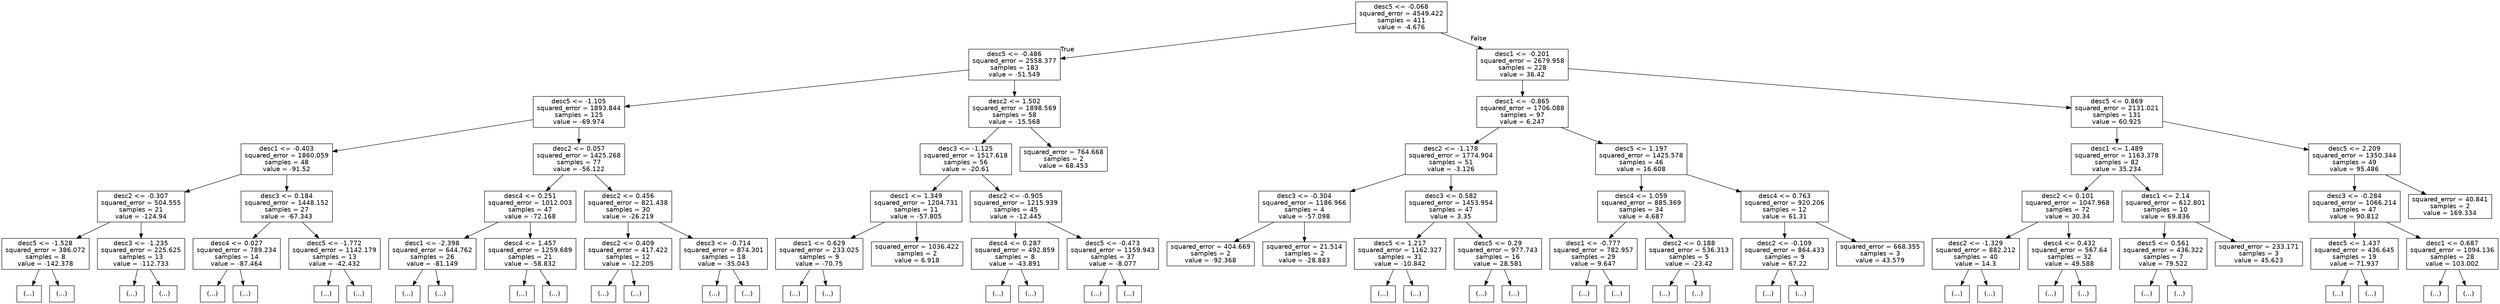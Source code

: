 digraph Tree {
node [shape=box, fontname="helvetica"] ;
edge [fontname="helvetica"] ;
0 [label="desc5 <= -0.068\nsquared_error = 4549.422\nsamples = 411\nvalue = -4.676"] ;
1 [label="desc5 <= -0.486\nsquared_error = 2558.377\nsamples = 183\nvalue = -51.549"] ;
0 -> 1 [labeldistance=2.5, labelangle=45, headlabel="True"] ;
2 [label="desc5 <= -1.105\nsquared_error = 1893.844\nsamples = 125\nvalue = -69.974"] ;
1 -> 2 ;
3 [label="desc1 <= -0.403\nsquared_error = 1860.059\nsamples = 48\nvalue = -91.52"] ;
2 -> 3 ;
4 [label="desc2 <= -0.307\nsquared_error = 504.555\nsamples = 21\nvalue = -124.94"] ;
3 -> 4 ;
5 [label="desc5 <= -1.528\nsquared_error = 386.072\nsamples = 8\nvalue = -142.378"] ;
4 -> 5 ;
6 [label="(...)"] ;
5 -> 6 ;
9 [label="(...)"] ;
5 -> 9 ;
12 [label="desc3 <= -1.235\nsquared_error = 225.625\nsamples = 13\nvalue = -112.733"] ;
4 -> 12 ;
13 [label="(...)"] ;
12 -> 13 ;
14 [label="(...)"] ;
12 -> 14 ;
21 [label="desc3 <= 0.184\nsquared_error = 1448.152\nsamples = 27\nvalue = -67.343"] ;
3 -> 21 ;
22 [label="desc4 <= 0.027\nsquared_error = 789.234\nsamples = 14\nvalue = -87.464"] ;
21 -> 22 ;
23 [label="(...)"] ;
22 -> 23 ;
28 [label="(...)"] ;
22 -> 28 ;
33 [label="desc5 <= -1.772\nsquared_error = 1142.179\nsamples = 13\nvalue = -42.432"] ;
21 -> 33 ;
34 [label="(...)"] ;
33 -> 34 ;
35 [label="(...)"] ;
33 -> 35 ;
42 [label="desc2 <= 0.057\nsquared_error = 1425.268\nsamples = 77\nvalue = -56.122"] ;
2 -> 42 ;
43 [label="desc4 <= 0.251\nsquared_error = 1012.003\nsamples = 47\nvalue = -72.168"] ;
42 -> 43 ;
44 [label="desc1 <= -2.398\nsquared_error = 644.762\nsamples = 26\nvalue = -81.149"] ;
43 -> 44 ;
45 [label="(...)"] ;
44 -> 45 ;
46 [label="(...)"] ;
44 -> 46 ;
63 [label="desc4 <= 1.457\nsquared_error = 1259.689\nsamples = 21\nvalue = -58.832"] ;
43 -> 63 ;
64 [label="(...)"] ;
63 -> 64 ;
79 [label="(...)"] ;
63 -> 79 ;
80 [label="desc2 <= 0.456\nsquared_error = 821.438\nsamples = 30\nvalue = -26.219"] ;
42 -> 80 ;
81 [label="desc2 <= 0.409\nsquared_error = 417.422\nsamples = 12\nvalue = -12.205"] ;
80 -> 81 ;
82 [label="(...)"] ;
81 -> 82 ;
89 [label="(...)"] ;
81 -> 89 ;
92 [label="desc3 <= -0.714\nsquared_error = 874.301\nsamples = 18\nvalue = -35.043"] ;
80 -> 92 ;
93 [label="(...)"] ;
92 -> 93 ;
96 [label="(...)"] ;
92 -> 96 ;
107 [label="desc2 <= 1.502\nsquared_error = 1898.569\nsamples = 58\nvalue = -15.568"] ;
1 -> 107 ;
108 [label="desc3 <= -1.125\nsquared_error = 1517.618\nsamples = 56\nvalue = -20.61"] ;
107 -> 108 ;
109 [label="desc1 <= 1.349\nsquared_error = 1204.731\nsamples = 11\nvalue = -57.805"] ;
108 -> 109 ;
110 [label="desc1 <= 0.629\nsquared_error = 233.025\nsamples = 9\nvalue = -70.75"] ;
109 -> 110 ;
111 [label="(...)"] ;
110 -> 111 ;
116 [label="(...)"] ;
110 -> 116 ;
117 [label="squared_error = 1036.422\nsamples = 2\nvalue = 6.918"] ;
109 -> 117 ;
118 [label="desc2 <= -0.905\nsquared_error = 1215.939\nsamples = 45\nvalue = -12.445"] ;
108 -> 118 ;
119 [label="desc4 <= 0.287\nsquared_error = 492.859\nsamples = 8\nvalue = -43.891"] ;
118 -> 119 ;
120 [label="(...)"] ;
119 -> 120 ;
121 [label="(...)"] ;
119 -> 121 ;
124 [label="desc5 <= -0.473\nsquared_error = 1159.943\nsamples = 37\nvalue = -8.077"] ;
118 -> 124 ;
125 [label="(...)"] ;
124 -> 125 ;
128 [label="(...)"] ;
124 -> 128 ;
155 [label="squared_error = 764.668\nsamples = 2\nvalue = 68.453"] ;
107 -> 155 ;
156 [label="desc1 <= -0.201\nsquared_error = 2679.958\nsamples = 228\nvalue = 36.42"] ;
0 -> 156 [labeldistance=2.5, labelangle=-45, headlabel="False"] ;
157 [label="desc1 <= -0.865\nsquared_error = 1706.088\nsamples = 97\nvalue = 6.247"] ;
156 -> 157 ;
158 [label="desc2 <= -1.178\nsquared_error = 1774.904\nsamples = 51\nvalue = -3.126"] ;
157 -> 158 ;
159 [label="desc3 <= -0.304\nsquared_error = 1186.966\nsamples = 4\nvalue = -57.098"] ;
158 -> 159 ;
160 [label="squared_error = 404.669\nsamples = 2\nvalue = -92.368"] ;
159 -> 160 ;
161 [label="squared_error = 21.514\nsamples = 2\nvalue = -28.883"] ;
159 -> 161 ;
162 [label="desc3 <= 0.582\nsquared_error = 1453.954\nsamples = 47\nvalue = 3.35"] ;
158 -> 162 ;
163 [label="desc5 <= 1.217\nsquared_error = 1162.327\nsamples = 31\nvalue = -10.842"] ;
162 -> 163 ;
164 [label="(...)"] ;
163 -> 164 ;
185 [label="(...)"] ;
163 -> 185 ;
190 [label="desc5 <= 0.29\nsquared_error = 977.743\nsamples = 16\nvalue = 28.581"] ;
162 -> 190 ;
191 [label="(...)"] ;
190 -> 191 ;
196 [label="(...)"] ;
190 -> 196 ;
205 [label="desc5 <= 1.197\nsquared_error = 1425.578\nsamples = 46\nvalue = 16.608"] ;
157 -> 205 ;
206 [label="desc4 <= 1.059\nsquared_error = 885.369\nsamples = 34\nvalue = 4.687"] ;
205 -> 206 ;
207 [label="desc1 <= -0.777\nsquared_error = 782.957\nsamples = 29\nvalue = 9.647"] ;
206 -> 207 ;
208 [label="(...)"] ;
207 -> 208 ;
209 [label="(...)"] ;
207 -> 209 ;
230 [label="desc2 <= 0.188\nsquared_error = 536.313\nsamples = 5\nvalue = -23.42"] ;
206 -> 230 ;
231 [label="(...)"] ;
230 -> 231 ;
232 [label="(...)"] ;
230 -> 232 ;
233 [label="desc4 <= 0.763\nsquared_error = 920.206\nsamples = 12\nvalue = 61.31"] ;
205 -> 233 ;
234 [label="desc2 <= -0.109\nsquared_error = 864.433\nsamples = 9\nvalue = 67.22"] ;
233 -> 234 ;
235 [label="(...)"] ;
234 -> 235 ;
238 [label="(...)"] ;
234 -> 238 ;
241 [label="squared_error = 668.355\nsamples = 3\nvalue = 43.579"] ;
233 -> 241 ;
242 [label="desc5 <= 0.869\nsquared_error = 2131.021\nsamples = 131\nvalue = 60.925"] ;
156 -> 242 ;
243 [label="desc1 <= 1.489\nsquared_error = 1163.378\nsamples = 82\nvalue = 35.234"] ;
242 -> 243 ;
244 [label="desc2 <= 0.101\nsquared_error = 1047.968\nsamples = 72\nvalue = 30.34"] ;
243 -> 244 ;
245 [label="desc2 <= -1.329\nsquared_error = 882.212\nsamples = 40\nvalue = 14.3"] ;
244 -> 245 ;
246 [label="(...)"] ;
245 -> 246 ;
255 [label="(...)"] ;
245 -> 255 ;
280 [label="desc4 <= 0.432\nsquared_error = 567.64\nsamples = 32\nvalue = 49.588"] ;
244 -> 280 ;
281 [label="(...)"] ;
280 -> 281 ;
298 [label="(...)"] ;
280 -> 298 ;
307 [label="desc1 <= 2.14\nsquared_error = 612.801\nsamples = 10\nvalue = 69.836"] ;
243 -> 307 ;
308 [label="desc5 <= 0.561\nsquared_error = 436.322\nsamples = 7\nvalue = 79.522"] ;
307 -> 308 ;
309 [label="(...)"] ;
308 -> 309 ;
312 [label="(...)"] ;
308 -> 312 ;
313 [label="squared_error = 233.171\nsamples = 3\nvalue = 45.623"] ;
307 -> 313 ;
314 [label="desc5 <= 2.209\nsquared_error = 1350.344\nsamples = 49\nvalue = 95.486"] ;
242 -> 314 ;
315 [label="desc3 <= -0.284\nsquared_error = 1066.214\nsamples = 47\nvalue = 90.812"] ;
314 -> 315 ;
316 [label="desc5 <= 1.437\nsquared_error = 436.645\nsamples = 19\nvalue = 71.937"] ;
315 -> 316 ;
317 [label="(...)"] ;
316 -> 317 ;
328 [label="(...)"] ;
316 -> 328 ;
333 [label="desc1 <= 0.687\nsquared_error = 1094.136\nsamples = 28\nvalue = 103.002"] ;
315 -> 333 ;
334 [label="(...)"] ;
333 -> 334 ;
345 [label="(...)"] ;
333 -> 345 ;
356 [label="squared_error = 40.841\nsamples = 2\nvalue = 169.334"] ;
314 -> 356 ;
}